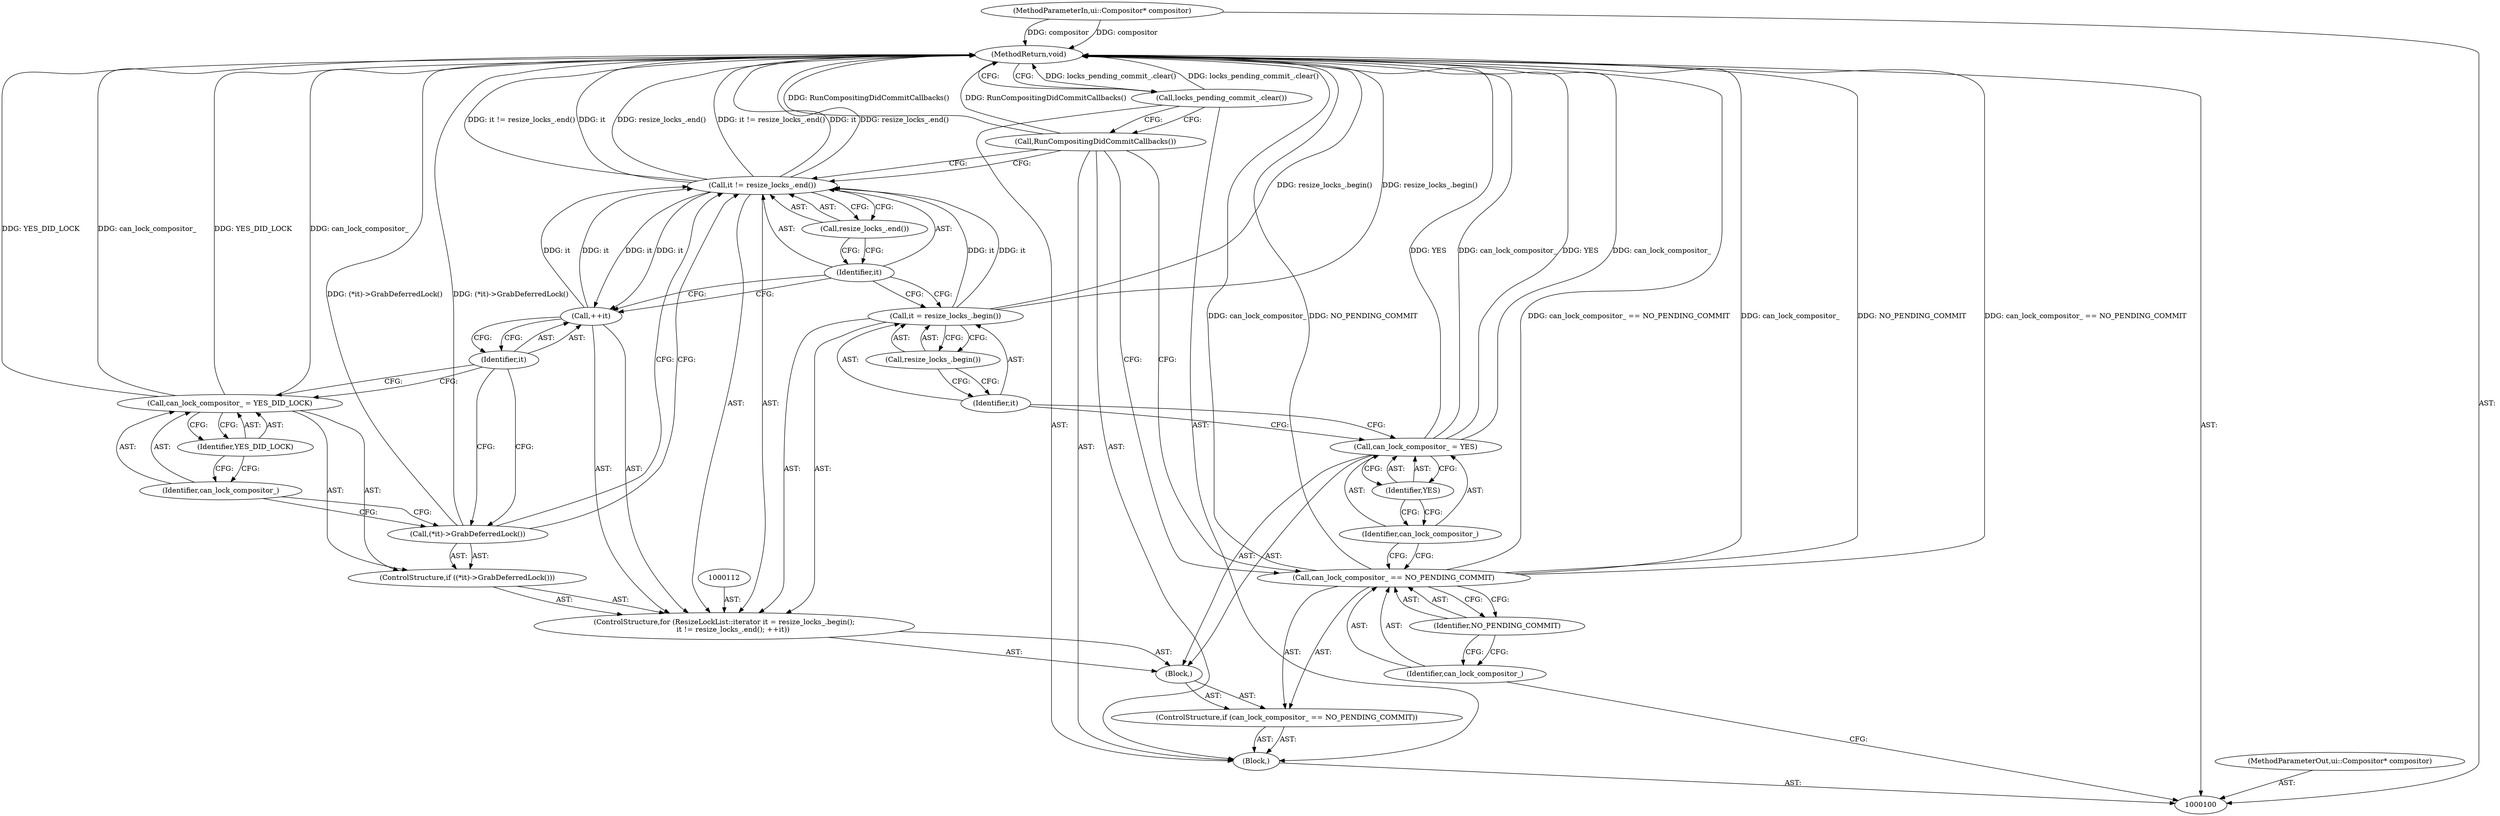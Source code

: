 digraph "0_Chrome_18d67244984a574ba2dd8779faabc0e3e34f4b76_27" {
"1000128" [label="(MethodReturn,void)"];
"1000126" [label="(Call,RunCompositingDidCommitCallbacks())"];
"1000127" [label="(Call,locks_pending_commit_.clear())"];
"1000102" [label="(Block,)"];
"1000101" [label="(MethodParameterIn,ui::Compositor* compositor)"];
"1000168" [label="(MethodParameterOut,ui::Compositor* compositor)"];
"1000103" [label="(ControlStructure,if (can_lock_compositor_ == NO_PENDING_COMMIT))"];
"1000106" [label="(Identifier,NO_PENDING_COMMIT)"];
"1000107" [label="(Block,)"];
"1000104" [label="(Call,can_lock_compositor_ == NO_PENDING_COMMIT)"];
"1000105" [label="(Identifier,can_lock_compositor_)"];
"1000110" [label="(Identifier,YES)"];
"1000108" [label="(Call,can_lock_compositor_ = YES)"];
"1000109" [label="(Identifier,can_lock_compositor_)"];
"1000113" [label="(Call,it = resize_locks_.begin())"];
"1000114" [label="(Identifier,it)"];
"1000115" [label="(Call,resize_locks_.begin())"];
"1000111" [label="(ControlStructure,for (ResizeLockList::iterator it = resize_locks_.begin();\n        it != resize_locks_.end(); ++it))"];
"1000118" [label="(Call,resize_locks_.end())"];
"1000119" [label="(Call,++it)"];
"1000120" [label="(Identifier,it)"];
"1000116" [label="(Call,it != resize_locks_.end())"];
"1000117" [label="(Identifier,it)"];
"1000122" [label="(Call,(*it)->GrabDeferredLock())"];
"1000121" [label="(ControlStructure,if ((*it)->GrabDeferredLock()))"];
"1000125" [label="(Identifier,YES_DID_LOCK)"];
"1000123" [label="(Call,can_lock_compositor_ = YES_DID_LOCK)"];
"1000124" [label="(Identifier,can_lock_compositor_)"];
"1000128" -> "1000100"  [label="AST: "];
"1000128" -> "1000127"  [label="CFG: "];
"1000116" -> "1000128"  [label="DDG: it"];
"1000116" -> "1000128"  [label="DDG: resize_locks_.end()"];
"1000116" -> "1000128"  [label="DDG: it != resize_locks_.end()"];
"1000126" -> "1000128"  [label="DDG: RunCompositingDidCommitCallbacks()"];
"1000123" -> "1000128"  [label="DDG: YES_DID_LOCK"];
"1000123" -> "1000128"  [label="DDG: can_lock_compositor_"];
"1000104" -> "1000128"  [label="DDG: can_lock_compositor_ == NO_PENDING_COMMIT"];
"1000104" -> "1000128"  [label="DDG: can_lock_compositor_"];
"1000104" -> "1000128"  [label="DDG: NO_PENDING_COMMIT"];
"1000113" -> "1000128"  [label="DDG: resize_locks_.begin()"];
"1000127" -> "1000128"  [label="DDG: locks_pending_commit_.clear()"];
"1000122" -> "1000128"  [label="DDG: (*it)->GrabDeferredLock()"];
"1000101" -> "1000128"  [label="DDG: compositor"];
"1000108" -> "1000128"  [label="DDG: YES"];
"1000108" -> "1000128"  [label="DDG: can_lock_compositor_"];
"1000126" -> "1000102"  [label="AST: "];
"1000126" -> "1000116"  [label="CFG: "];
"1000126" -> "1000104"  [label="CFG: "];
"1000127" -> "1000126"  [label="CFG: "];
"1000126" -> "1000128"  [label="DDG: RunCompositingDidCommitCallbacks()"];
"1000127" -> "1000102"  [label="AST: "];
"1000127" -> "1000126"  [label="CFG: "];
"1000128" -> "1000127"  [label="CFG: "];
"1000127" -> "1000128"  [label="DDG: locks_pending_commit_.clear()"];
"1000102" -> "1000100"  [label="AST: "];
"1000103" -> "1000102"  [label="AST: "];
"1000126" -> "1000102"  [label="AST: "];
"1000127" -> "1000102"  [label="AST: "];
"1000101" -> "1000100"  [label="AST: "];
"1000101" -> "1000128"  [label="DDG: compositor"];
"1000168" -> "1000100"  [label="AST: "];
"1000103" -> "1000102"  [label="AST: "];
"1000104" -> "1000103"  [label="AST: "];
"1000107" -> "1000103"  [label="AST: "];
"1000106" -> "1000104"  [label="AST: "];
"1000106" -> "1000105"  [label="CFG: "];
"1000104" -> "1000106"  [label="CFG: "];
"1000107" -> "1000103"  [label="AST: "];
"1000108" -> "1000107"  [label="AST: "];
"1000111" -> "1000107"  [label="AST: "];
"1000104" -> "1000103"  [label="AST: "];
"1000104" -> "1000106"  [label="CFG: "];
"1000105" -> "1000104"  [label="AST: "];
"1000106" -> "1000104"  [label="AST: "];
"1000109" -> "1000104"  [label="CFG: "];
"1000126" -> "1000104"  [label="CFG: "];
"1000104" -> "1000128"  [label="DDG: can_lock_compositor_ == NO_PENDING_COMMIT"];
"1000104" -> "1000128"  [label="DDG: can_lock_compositor_"];
"1000104" -> "1000128"  [label="DDG: NO_PENDING_COMMIT"];
"1000105" -> "1000104"  [label="AST: "];
"1000105" -> "1000100"  [label="CFG: "];
"1000106" -> "1000105"  [label="CFG: "];
"1000110" -> "1000108"  [label="AST: "];
"1000110" -> "1000109"  [label="CFG: "];
"1000108" -> "1000110"  [label="CFG: "];
"1000108" -> "1000107"  [label="AST: "];
"1000108" -> "1000110"  [label="CFG: "];
"1000109" -> "1000108"  [label="AST: "];
"1000110" -> "1000108"  [label="AST: "];
"1000114" -> "1000108"  [label="CFG: "];
"1000108" -> "1000128"  [label="DDG: YES"];
"1000108" -> "1000128"  [label="DDG: can_lock_compositor_"];
"1000109" -> "1000108"  [label="AST: "];
"1000109" -> "1000104"  [label="CFG: "];
"1000110" -> "1000109"  [label="CFG: "];
"1000113" -> "1000111"  [label="AST: "];
"1000113" -> "1000115"  [label="CFG: "];
"1000114" -> "1000113"  [label="AST: "];
"1000115" -> "1000113"  [label="AST: "];
"1000117" -> "1000113"  [label="CFG: "];
"1000113" -> "1000128"  [label="DDG: resize_locks_.begin()"];
"1000113" -> "1000116"  [label="DDG: it"];
"1000114" -> "1000113"  [label="AST: "];
"1000114" -> "1000108"  [label="CFG: "];
"1000115" -> "1000114"  [label="CFG: "];
"1000115" -> "1000113"  [label="AST: "];
"1000115" -> "1000114"  [label="CFG: "];
"1000113" -> "1000115"  [label="CFG: "];
"1000111" -> "1000107"  [label="AST: "];
"1000112" -> "1000111"  [label="AST: "];
"1000113" -> "1000111"  [label="AST: "];
"1000116" -> "1000111"  [label="AST: "];
"1000119" -> "1000111"  [label="AST: "];
"1000121" -> "1000111"  [label="AST: "];
"1000118" -> "1000116"  [label="AST: "];
"1000118" -> "1000117"  [label="CFG: "];
"1000116" -> "1000118"  [label="CFG: "];
"1000119" -> "1000111"  [label="AST: "];
"1000119" -> "1000120"  [label="CFG: "];
"1000120" -> "1000119"  [label="AST: "];
"1000117" -> "1000119"  [label="CFG: "];
"1000119" -> "1000116"  [label="DDG: it"];
"1000116" -> "1000119"  [label="DDG: it"];
"1000120" -> "1000119"  [label="AST: "];
"1000120" -> "1000123"  [label="CFG: "];
"1000120" -> "1000122"  [label="CFG: "];
"1000119" -> "1000120"  [label="CFG: "];
"1000116" -> "1000111"  [label="AST: "];
"1000116" -> "1000118"  [label="CFG: "];
"1000117" -> "1000116"  [label="AST: "];
"1000118" -> "1000116"  [label="AST: "];
"1000122" -> "1000116"  [label="CFG: "];
"1000126" -> "1000116"  [label="CFG: "];
"1000116" -> "1000128"  [label="DDG: it"];
"1000116" -> "1000128"  [label="DDG: resize_locks_.end()"];
"1000116" -> "1000128"  [label="DDG: it != resize_locks_.end()"];
"1000113" -> "1000116"  [label="DDG: it"];
"1000119" -> "1000116"  [label="DDG: it"];
"1000116" -> "1000119"  [label="DDG: it"];
"1000117" -> "1000116"  [label="AST: "];
"1000117" -> "1000113"  [label="CFG: "];
"1000117" -> "1000119"  [label="CFG: "];
"1000118" -> "1000117"  [label="CFG: "];
"1000122" -> "1000121"  [label="AST: "];
"1000122" -> "1000116"  [label="CFG: "];
"1000124" -> "1000122"  [label="CFG: "];
"1000120" -> "1000122"  [label="CFG: "];
"1000122" -> "1000128"  [label="DDG: (*it)->GrabDeferredLock()"];
"1000121" -> "1000111"  [label="AST: "];
"1000122" -> "1000121"  [label="AST: "];
"1000123" -> "1000121"  [label="AST: "];
"1000125" -> "1000123"  [label="AST: "];
"1000125" -> "1000124"  [label="CFG: "];
"1000123" -> "1000125"  [label="CFG: "];
"1000123" -> "1000121"  [label="AST: "];
"1000123" -> "1000125"  [label="CFG: "];
"1000124" -> "1000123"  [label="AST: "];
"1000125" -> "1000123"  [label="AST: "];
"1000120" -> "1000123"  [label="CFG: "];
"1000123" -> "1000128"  [label="DDG: YES_DID_LOCK"];
"1000123" -> "1000128"  [label="DDG: can_lock_compositor_"];
"1000124" -> "1000123"  [label="AST: "];
"1000124" -> "1000122"  [label="CFG: "];
"1000125" -> "1000124"  [label="CFG: "];
}
